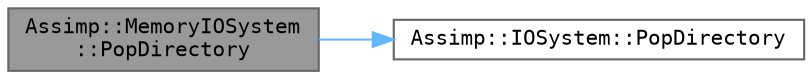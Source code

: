 digraph "Assimp::MemoryIOSystem::PopDirectory"
{
 // LATEX_PDF_SIZE
  bgcolor="transparent";
  edge [fontname=Terminal,fontsize=10,labelfontname=Helvetica,labelfontsize=10];
  node [fontname=Terminal,fontsize=10,shape=box,height=0.2,width=0.4];
  rankdir="LR";
  Node1 [label="Assimp::MemoryIOSystem\l::PopDirectory",height=0.2,width=0.4,color="gray40", fillcolor="grey60", style="filled", fontcolor="black",tooltip="Will pop the upper directory."];
  Node1 -> Node2 [color="steelblue1",style="solid"];
  Node2 [label="Assimp::IOSystem::PopDirectory",height=0.2,width=0.4,color="grey40", fillcolor="white", style="filled",URL="$class_assimp_1_1_i_o_system.html#aa00f3ee1c44576364e8ce00206fb9dd2",tooltip="Pops the top directory from the stack."];
}
